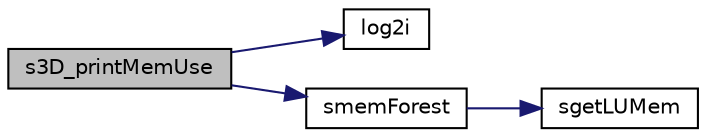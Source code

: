 digraph "s3D_printMemUse"
{
 // LATEX_PDF_SIZE
  edge [fontname="Helvetica",fontsize="10",labelfontname="Helvetica",labelfontsize="10"];
  node [fontname="Helvetica",fontsize="10",shape=record];
  rankdir="LR";
  Node1 [label="s3D_printMemUse",height=0.2,width=0.4,color="black", fillcolor="grey75", style="filled", fontcolor="black",tooltip=" "];
  Node1 -> Node2 [color="midnightblue",fontsize="10",style="solid",fontname="Helvetica"];
  Node2 [label="log2i",height=0.2,width=0.4,color="black", fillcolor="white", style="filled",URL="$superlu__defs_8h.html#a136c4bd713589ca86dffdc11ae5477ea",tooltip=" "];
  Node1 -> Node3 [color="midnightblue",fontsize="10",style="solid",fontname="Helvetica"];
  Node3 [label="smemForest",height=0.2,width=0.4,color="black", fillcolor="white", style="filled",URL="$smemory__dist_8c.html#a9b057c41327fbec6a785ff35a94b8366",tooltip=" "];
  Node3 -> Node4 [color="midnightblue",fontsize="10",style="solid",fontname="Helvetica"];
  Node4 [label="sgetLUMem",height=0.2,width=0.4,color="black", fillcolor="white", style="filled",URL="$smemory__dist_8c.html#a8d9cb2160986c721edb347aaa07b2503",tooltip=" "];
}

